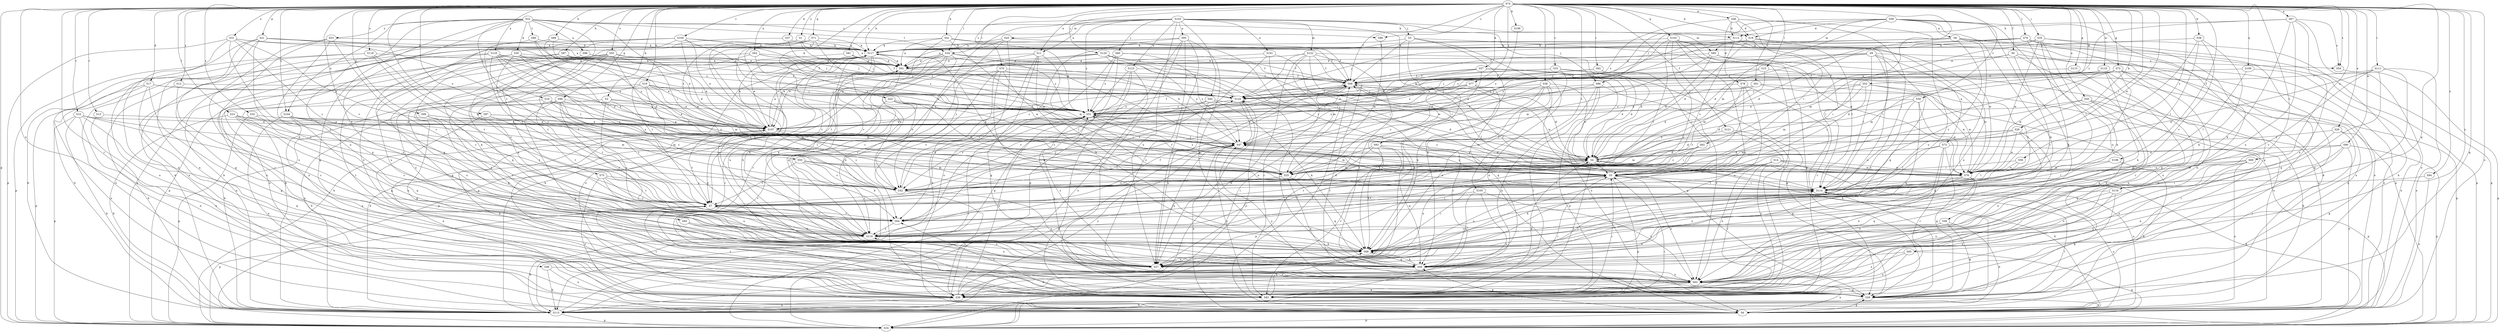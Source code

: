 strict digraph  {
S74;
S103;
S22;
S58;
S9;
S14;
S67;
S46;
S95;
S98;
S8;
S73;
S91;
S2;
S38;
S112;
S113;
S88;
S49;
S119;
S17;
S18;
S78;
S4;
S26;
S101;
S84;
S107;
S121;
S0;
S108;
S66;
S71;
S99;
S72;
S28;
S87;
S89;
S117;
S111;
S92;
S15;
S5;
S120;
S35;
S40;
S60;
S3;
S86;
S124;
S19;
S29;
S20;
S57;
S41;
S106;
S93;
S30;
S68;
S23;
S79;
S34;
S114;
S52;
S122;
S43;
S85;
S25;
S109;
S62;
S11;
S123;
S39;
S50;
S31;
S55;
S6;
S21;
S115;
S24;
S102;
S96;
S44;
S13;
S83;
S77;
S70;
S118;
S32;
S54;
S42;
S116;
S105;
S80;
S75;
S16;
S7;
S82;
S69;
S45;
S27;
S59;
S61;
S100;
S10;
S36;
S33;
S97;
S64;
S37;
S110;
S90;
S76;
S48;
S94;
S104;
S63;
S65;
S125;
S1;
S53;
S47;
S81;
S12;
S56;
S51;
S74 -> S67  [label=a];
S74 -> S46  [label=a];
S74 -> S2  [label=b];
S74 -> S38  [label=b];
S74 -> S88  [label=c];
S74 -> S17  [label=d];
S74 -> S18  [label=d];
S74 -> S26  [label=e];
S74 -> S121  [label=f];
S74 -> S0  [label=f];
S74 -> S108  [label=f];
S74 -> S66  [label=f];
S74 -> S71  [label=g];
S74 -> S99  [label=g];
S74 -> S72  [label=g];
S74 -> S28  [label=g];
S74 -> S87  [label=h];
S74 -> S89  [label=h];
S74 -> S117  [label=h];
S74 -> S111  [label=i];
S74 -> S92  [label=i];
S74 -> S15  [label=i];
S74 -> S5  [label=i];
S74 -> S120  [label=j];
S74 -> S35  [label=j];
S74 -> S19  [label=k];
S74 -> S29  [label=k];
S74 -> S20  [label=k];
S74 -> S57  [label=k];
S74 -> S41  [label=k];
S74 -> S106  [label=k];
S74 -> S23  [label=l];
S74 -> S79  [label=l];
S74 -> S34  [label=l];
S74 -> S52  [label=m];
S74 -> S109  [label=n];
S74 -> S62  [label=n];
S74 -> S11  [label=n];
S74 -> S50  [label=o];
S74 -> S31  [label=o];
S74 -> S55  [label=o];
S74 -> S6  [label=o];
S74 -> S21  [label=p];
S74 -> S115  [label=p];
S74 -> S24  [label=p];
S74 -> S102  [label=q];
S74 -> S96  [label=q];
S74 -> S44  [label=q];
S74 -> S13  [label=r];
S74 -> S83  [label=r];
S74 -> S77  [label=s];
S74 -> S70  [label=s];
S74 -> S118  [label=s];
S74 -> S32  [label=s];
S74 -> S54  [label=s];
S74 -> S116  [label=t];
S74 -> S105  [label=t];
S74 -> S82  [label=u];
S74 -> S69  [label=u];
S74 -> S45  [label=u];
S74 -> S59  [label=v];
S74 -> S61  [label=v];
S74 -> S100  [label=v];
S74 -> S10  [label=v];
S74 -> S36  [label=v];
S74 -> S33  [label=v];
S74 -> S97  [label=v];
S74 -> S64  [label=v];
S74 -> S37  [label=w];
S74 -> S110  [label=w];
S74 -> S90  [label=w];
S74 -> S76  [label=w];
S74 -> S48  [label=x];
S74 -> S94  [label=x];
S74 -> S104  [label=x];
S74 -> S65  [label=y];
S74 -> S125  [label=y];
S74 -> S1  [label=y];
S74 -> S81  [label=z];
S74 -> S12  [label=z];
S74 -> S56  [label=z];
S103 -> S95  [label=a];
S103 -> S101  [label=e];
S103 -> S40  [label=j];
S103 -> S60  [label=j];
S103 -> S3  [label=j];
S103 -> S86  [label=j];
S103 -> S93  [label=k];
S103 -> S34  [label=l];
S103 -> S122  [label=m];
S103 -> S43  [label=m];
S103 -> S85  [label=m];
S103 -> S11  [label=n];
S103 -> S123  [label=n];
S103 -> S39  [label=n];
S103 -> S27  [label=u];
S103 -> S51  [label=z];
S22 -> S98  [label=a];
S22 -> S112  [label=b];
S22 -> S88  [label=c];
S22 -> S84  [label=e];
S22 -> S28  [label=g];
S22 -> S5  [label=i];
S22 -> S30  [label=k];
S22 -> S34  [label=l];
S22 -> S80  [label=t];
S22 -> S75  [label=t];
S22 -> S16  [label=t];
S22 -> S27  [label=u];
S22 -> S104  [label=x];
S22 -> S53  [label=y];
S58 -> S8  [label=a];
S58 -> S49  [label=c];
S58 -> S18  [label=d];
S58 -> S107  [label=e];
S58 -> S28  [label=g];
S58 -> S86  [label=j];
S58 -> S68  [label=k];
S58 -> S85  [label=m];
S58 -> S25  [label=m];
S58 -> S27  [label=u];
S9 -> S73  [label=a];
S9 -> S91  [label=a];
S9 -> S107  [label=e];
S9 -> S114  [label=l];
S9 -> S44  [label=q];
S9 -> S54  [label=s];
S9 -> S27  [label=u];
S9 -> S51  [label=z];
S14 -> S119  [label=c];
S14 -> S6  [label=o];
S14 -> S24  [label=p];
S14 -> S83  [label=r];
S14 -> S7  [label=t];
S14 -> S76  [label=w];
S14 -> S63  [label=x];
S67 -> S112  [label=b];
S67 -> S68  [label=k];
S67 -> S6  [label=o];
S67 -> S54  [label=s];
S67 -> S27  [label=u];
S67 -> S63  [label=x];
S67 -> S51  [label=z];
S46 -> S112  [label=b];
S46 -> S18  [label=d];
S46 -> S78  [label=d];
S46 -> S5  [label=i];
S46 -> S114  [label=l];
S46 -> S27  [label=u];
S46 -> S51  [label=z];
S95 -> S117  [label=h];
S95 -> S24  [label=p];
S95 -> S44  [label=q];
S95 -> S83  [label=r];
S95 -> S42  [label=s];
S95 -> S27  [label=u];
S95 -> S63  [label=x];
S98 -> S91  [label=a];
S98 -> S64  [label=v];
S8 -> S113  [label=b];
S8 -> S119  [label=c];
S8 -> S4  [label=d];
S8 -> S117  [label=h];
S8 -> S124  [label=j];
S8 -> S24  [label=p];
S8 -> S64  [label=v];
S73 -> S4  [label=d];
S73 -> S28  [label=g];
S73 -> S114  [label=l];
S73 -> S39  [label=n];
S73 -> S24  [label=p];
S73 -> S83  [label=r];
S91 -> S66  [label=f];
S91 -> S83  [label=r];
S91 -> S42  [label=s];
S2 -> S119  [label=c];
S2 -> S107  [label=e];
S2 -> S28  [label=g];
S2 -> S114  [label=l];
S2 -> S51  [label=z];
S38 -> S117  [label=h];
S38 -> S5  [label=i];
S38 -> S68  [label=k];
S38 -> S114  [label=l];
S38 -> S64  [label=v];
S112 -> S117  [label=h];
S112 -> S114  [label=l];
S112 -> S24  [label=p];
S112 -> S42  [label=s];
S113 -> S117  [label=h];
S113 -> S124  [label=j];
S113 -> S114  [label=l];
S113 -> S24  [label=p];
S113 -> S47  [label=y];
S113 -> S51  [label=z];
S88 -> S25  [label=m];
S49 -> S113  [label=b];
S49 -> S119  [label=c];
S49 -> S28  [label=g];
S49 -> S27  [label=u];
S119 -> S113  [label=b];
S119 -> S66  [label=f];
S119 -> S5  [label=i];
S119 -> S68  [label=k];
S17 -> S107  [label=e];
S17 -> S28  [label=g];
S17 -> S124  [label=j];
S17 -> S39  [label=n];
S17 -> S6  [label=o];
S17 -> S24  [label=p];
S18 -> S4  [label=d];
S18 -> S117  [label=h];
S18 -> S114  [label=l];
S18 -> S6  [label=o];
S18 -> S63  [label=x];
S18 -> S47  [label=y];
S18 -> S51  [label=z];
S78 -> S113  [label=b];
S78 -> S119  [label=c];
S78 -> S124  [label=j];
S78 -> S7  [label=t];
S78 -> S27  [label=u];
S4 -> S5  [label=i];
S4 -> S25  [label=m];
S4 -> S83  [label=r];
S4 -> S27  [label=u];
S4 -> S64  [label=v];
S4 -> S76  [label=w];
S26 -> S28  [label=g];
S26 -> S44  [label=q];
S26 -> S83  [label=r];
S26 -> S47  [label=y];
S101 -> S91  [label=a];
S101 -> S5  [label=i];
S101 -> S25  [label=m];
S101 -> S64  [label=v];
S84 -> S119  [label=c];
S84 -> S27  [label=u];
S84 -> S63  [label=x];
S107 -> S91  [label=a];
S107 -> S66  [label=f];
S107 -> S117  [label=h];
S107 -> S39  [label=n];
S107 -> S42  [label=s];
S107 -> S7  [label=t];
S107 -> S47  [label=y];
S121 -> S28  [label=g];
S121 -> S83  [label=r];
S121 -> S47  [label=y];
S0 -> S91  [label=a];
S0 -> S119  [label=c];
S0 -> S5  [label=i];
S0 -> S6  [label=o];
S0 -> S83  [label=r];
S108 -> S113  [label=b];
S108 -> S114  [label=l];
S108 -> S76  [label=w];
S66 -> S124  [label=j];
S66 -> S68  [label=k];
S66 -> S114  [label=l];
S66 -> S27  [label=u];
S66 -> S76  [label=w];
S71 -> S119  [label=c];
S71 -> S66  [label=f];
S71 -> S117  [label=h];
S71 -> S83  [label=r];
S71 -> S27  [label=u];
S71 -> S64  [label=v];
S71 -> S51  [label=z];
S99 -> S107  [label=e];
S99 -> S68  [label=k];
S99 -> S7  [label=t];
S99 -> S47  [label=y];
S72 -> S4  [label=d];
S72 -> S66  [label=f];
S72 -> S28  [label=g];
S72 -> S5  [label=i];
S72 -> S114  [label=l];
S72 -> S25  [label=m];
S72 -> S39  [label=n];
S72 -> S63  [label=x];
S28 -> S113  [label=b];
S28 -> S66  [label=f];
S28 -> S114  [label=l];
S28 -> S6  [label=o];
S28 -> S47  [label=y];
S87 -> S91  [label=a];
S87 -> S119  [label=c];
S87 -> S66  [label=f];
S87 -> S124  [label=j];
S87 -> S39  [label=n];
S89 -> S117  [label=h];
S89 -> S7  [label=t];
S89 -> S47  [label=y];
S89 -> S51  [label=z];
S117 -> S91  [label=a];
S117 -> S107  [label=e];
S117 -> S68  [label=k];
S117 -> S24  [label=p];
S117 -> S42  [label=s];
S117 -> S7  [label=t];
S117 -> S27  [label=u];
S111 -> S66  [label=f];
S111 -> S6  [label=o];
S111 -> S44  [label=q];
S111 -> S64  [label=v];
S111 -> S76  [label=w];
S111 -> S63  [label=x];
S92 -> S66  [label=f];
S92 -> S5  [label=i];
S92 -> S6  [label=o];
S92 -> S51  [label=z];
S15 -> S107  [label=e];
S15 -> S66  [label=f];
S15 -> S25  [label=m];
S15 -> S76  [label=w];
S5 -> S114  [label=l];
S5 -> S24  [label=p];
S5 -> S27  [label=u];
S5 -> S63  [label=x];
S5 -> S47  [label=y];
S120 -> S91  [label=a];
S120 -> S119  [label=c];
S120 -> S4  [label=d];
S120 -> S107  [label=e];
S120 -> S66  [label=f];
S120 -> S5  [label=i];
S120 -> S76  [label=w];
S35 -> S113  [label=b];
S35 -> S117  [label=h];
S35 -> S68  [label=k];
S35 -> S114  [label=l];
S35 -> S25  [label=m];
S35 -> S39  [label=n];
S35 -> S76  [label=w];
S40 -> S4  [label=d];
S40 -> S68  [label=k];
S40 -> S42  [label=s];
S40 -> S27  [label=u];
S40 -> S51  [label=z];
S60 -> S91  [label=a];
S60 -> S66  [label=f];
S60 -> S24  [label=p];
S60 -> S64  [label=v];
S60 -> S47  [label=y];
S60 -> S51  [label=z];
S3 -> S66  [label=f];
S3 -> S117  [label=h];
S3 -> S39  [label=n];
S3 -> S6  [label=o];
S3 -> S44  [label=q];
S3 -> S76  [label=w];
S86 -> S107  [label=e];
S86 -> S124  [label=j];
S86 -> S39  [label=n];
S86 -> S24  [label=p];
S86 -> S83  [label=r];
S86 -> S63  [label=x];
S124 -> S66  [label=f];
S124 -> S117  [label=h];
S124 -> S27  [label=u];
S124 -> S47  [label=y];
S124 -> S51  [label=z];
S19 -> S113  [label=b];
S19 -> S107  [label=e];
S19 -> S124  [label=j];
S19 -> S25  [label=m];
S19 -> S42  [label=s];
S19 -> S27  [label=u];
S19 -> S51  [label=z];
S29 -> S4  [label=d];
S29 -> S68  [label=k];
S29 -> S25  [label=m];
S29 -> S76  [label=w];
S29 -> S63  [label=x];
S29 -> S47  [label=y];
S20 -> S113  [label=b];
S20 -> S5  [label=i];
S20 -> S25  [label=m];
S20 -> S83  [label=r];
S20 -> S51  [label=z];
S57 -> S4  [label=d];
S57 -> S66  [label=f];
S57 -> S124  [label=j];
S57 -> S6  [label=o];
S57 -> S42  [label=s];
S57 -> S47  [label=y];
S41 -> S91  [label=a];
S41 -> S66  [label=f];
S41 -> S117  [label=h];
S41 -> S25  [label=m];
S41 -> S83  [label=r];
S41 -> S51  [label=z];
S106 -> S47  [label=y];
S93 -> S4  [label=d];
S93 -> S68  [label=k];
S93 -> S25  [label=m];
S93 -> S24  [label=p];
S93 -> S44  [label=q];
S93 -> S83  [label=r];
S30 -> S91  [label=a];
S30 -> S4  [label=d];
S30 -> S107  [label=e];
S30 -> S6  [label=o];
S30 -> S42  [label=s];
S30 -> S7  [label=t];
S30 -> S27  [label=u];
S68 -> S5  [label=i];
S68 -> S44  [label=q];
S68 -> S27  [label=u];
S23 -> S113  [label=b];
S23 -> S119  [label=c];
S23 -> S107  [label=e];
S23 -> S25  [label=m];
S23 -> S44  [label=q];
S23 -> S42  [label=s];
S79 -> S4  [label=d];
S79 -> S66  [label=f];
S79 -> S28  [label=g];
S79 -> S117  [label=h];
S79 -> S68  [label=k];
S79 -> S24  [label=p];
S79 -> S83  [label=r];
S34 -> S91  [label=a];
S34 -> S107  [label=e];
S34 -> S68  [label=k];
S34 -> S6  [label=o];
S34 -> S44  [label=q];
S34 -> S7  [label=t];
S34 -> S47  [label=y];
S34 -> S51  [label=z];
S114 -> S66  [label=f];
S114 -> S117  [label=h];
S114 -> S5  [label=i];
S114 -> S6  [label=o];
S114 -> S7  [label=t];
S52 -> S107  [label=e];
S52 -> S5  [label=i];
S52 -> S124  [label=j];
S52 -> S114  [label=l];
S52 -> S25  [label=m];
S52 -> S76  [label=w];
S122 -> S91  [label=a];
S122 -> S113  [label=b];
S122 -> S4  [label=d];
S122 -> S66  [label=f];
S122 -> S5  [label=i];
S122 -> S124  [label=j];
S122 -> S83  [label=r];
S122 -> S63  [label=x];
S43 -> S91  [label=a];
S43 -> S117  [label=h];
S43 -> S5  [label=i];
S43 -> S6  [label=o];
S43 -> S42  [label=s];
S85 -> S91  [label=a];
S85 -> S4  [label=d];
S85 -> S25  [label=m];
S85 -> S6  [label=o];
S85 -> S83  [label=r];
S25 -> S44  [label=q];
S25 -> S42  [label=s];
S25 -> S63  [label=x];
S25 -> S51  [label=z];
S109 -> S66  [label=f];
S109 -> S114  [label=l];
S109 -> S6  [label=o];
S62 -> S91  [label=a];
S62 -> S124  [label=j];
S62 -> S7  [label=t];
S62 -> S76  [label=w];
S62 -> S63  [label=x];
S62 -> S51  [label=z];
S11 -> S91  [label=a];
S11 -> S113  [label=b];
S11 -> S107  [label=e];
S11 -> S28  [label=g];
S11 -> S68  [label=k];
S11 -> S25  [label=m];
S123 -> S66  [label=f];
S123 -> S6  [label=o];
S123 -> S83  [label=r];
S123 -> S64  [label=v];
S123 -> S51  [label=z];
S39 -> S113  [label=b];
S39 -> S4  [label=d];
S39 -> S5  [label=i];
S39 -> S7  [label=t];
S39 -> S47  [label=y];
S39 -> S51  [label=z];
S50 -> S119  [label=c];
S50 -> S5  [label=i];
S50 -> S25  [label=m];
S50 -> S42  [label=s];
S50 -> S7  [label=t];
S31 -> S117  [label=h];
S31 -> S39  [label=n];
S31 -> S24  [label=p];
S31 -> S42  [label=s];
S31 -> S64  [label=v];
S31 -> S47  [label=y];
S31 -> S51  [label=z];
S55 -> S91  [label=a];
S55 -> S113  [label=b];
S55 -> S107  [label=e];
S55 -> S28  [label=g];
S55 -> S68  [label=k];
S55 -> S114  [label=l];
S55 -> S24  [label=p];
S55 -> S44  [label=q];
S55 -> S83  [label=r];
S55 -> S7  [label=t];
S6 -> S4  [label=d];
S6 -> S107  [label=e];
S6 -> S66  [label=f];
S6 -> S28  [label=g];
S6 -> S24  [label=p];
S6 -> S44  [label=q];
S6 -> S63  [label=x];
S21 -> S91  [label=a];
S21 -> S119  [label=c];
S21 -> S28  [label=g];
S21 -> S117  [label=h];
S21 -> S114  [label=l];
S21 -> S39  [label=n];
S21 -> S6  [label=o];
S115 -> S66  [label=f];
S115 -> S44  [label=q];
S24 -> S117  [label=h];
S24 -> S5  [label=i];
S102 -> S119  [label=c];
S102 -> S28  [label=g];
S102 -> S117  [label=h];
S102 -> S114  [label=l];
S102 -> S83  [label=r];
S102 -> S7  [label=t];
S102 -> S27  [label=u];
S102 -> S76  [label=w];
S102 -> S47  [label=y];
S96 -> S113  [label=b];
S96 -> S119  [label=c];
S96 -> S28  [label=g];
S96 -> S25  [label=m];
S96 -> S44  [label=q];
S96 -> S7  [label=t];
S96 -> S51  [label=z];
S44 -> S117  [label=h];
S44 -> S124  [label=j];
S44 -> S68  [label=k];
S44 -> S114  [label=l];
S44 -> S39  [label=n];
S44 -> S63  [label=x];
S13 -> S107  [label=e];
S13 -> S39  [label=n];
S83 -> S119  [label=c];
S83 -> S5  [label=i];
S83 -> S68  [label=k];
S83 -> S7  [label=t];
S83 -> S64  [label=v];
S83 -> S47  [label=y];
S77 -> S4  [label=d];
S77 -> S124  [label=j];
S77 -> S44  [label=q];
S77 -> S47  [label=y];
S77 -> S51  [label=z];
S70 -> S113  [label=b];
S70 -> S119  [label=c];
S70 -> S66  [label=f];
S70 -> S5  [label=i];
S70 -> S68  [label=k];
S70 -> S114  [label=l];
S70 -> S64  [label=v];
S118 -> S91  [label=a];
S118 -> S113  [label=b];
S118 -> S25  [label=m];
S118 -> S24  [label=p];
S118 -> S7  [label=t];
S32 -> S107  [label=e];
S32 -> S24  [label=p];
S32 -> S44  [label=q];
S54 -> S24  [label=p];
S42 -> S4  [label=d];
S42 -> S39  [label=n];
S42 -> S27  [label=u];
S42 -> S51  [label=z];
S116 -> S28  [label=g];
S116 -> S39  [label=n];
S116 -> S7  [label=t];
S116 -> S63  [label=x];
S105 -> S39  [label=n];
S105 -> S44  [label=q];
S105 -> S7  [label=t];
S105 -> S63  [label=x];
S80 -> S113  [label=b];
S80 -> S107  [label=e];
S80 -> S117  [label=h];
S80 -> S5  [label=i];
S75 -> S6  [label=o];
S75 -> S42  [label=s];
S75 -> S7  [label=t];
S75 -> S27  [label=u];
S75 -> S64  [label=v];
S16 -> S25  [label=m];
S16 -> S39  [label=n];
S16 -> S42  [label=s];
S16 -> S7  [label=t];
S16 -> S51  [label=z];
S7 -> S66  [label=f];
S7 -> S5  [label=i];
S7 -> S124  [label=j];
S7 -> S68  [label=k];
S7 -> S24  [label=p];
S7 -> S64  [label=v];
S82 -> S4  [label=d];
S82 -> S5  [label=i];
S82 -> S25  [label=m];
S82 -> S64  [label=v];
S69 -> S25  [label=m];
S69 -> S39  [label=n];
S69 -> S6  [label=o];
S69 -> S76  [label=w];
S69 -> S63  [label=x];
S45 -> S113  [label=b];
S45 -> S5  [label=i];
S45 -> S44  [label=q];
S45 -> S83  [label=r];
S45 -> S51  [label=z];
S27 -> S51  [label=z];
S59 -> S119  [label=c];
S59 -> S4  [label=d];
S59 -> S44  [label=q];
S59 -> S76  [label=w];
S59 -> S51  [label=z];
S61 -> S4  [label=d];
S61 -> S107  [label=e];
S61 -> S124  [label=j];
S61 -> S76  [label=w];
S61 -> S63  [label=x];
S100 -> S113  [label=b];
S100 -> S4  [label=d];
S100 -> S107  [label=e];
S100 -> S117  [label=h];
S100 -> S124  [label=j];
S100 -> S68  [label=k];
S100 -> S24  [label=p];
S100 -> S44  [label=q];
S100 -> S47  [label=y];
S10 -> S113  [label=b];
S10 -> S119  [label=c];
S10 -> S4  [label=d];
S10 -> S107  [label=e];
S10 -> S28  [label=g];
S10 -> S39  [label=n];
S10 -> S24  [label=p];
S36 -> S4  [label=d];
S36 -> S28  [label=g];
S36 -> S124  [label=j];
S36 -> S68  [label=k];
S36 -> S83  [label=r];
S36 -> S42  [label=s];
S36 -> S27  [label=u];
S33 -> S4  [label=d];
S33 -> S107  [label=e];
S33 -> S66  [label=f];
S33 -> S28  [label=g];
S33 -> S68  [label=k];
S97 -> S107  [label=e];
S97 -> S28  [label=g];
S97 -> S7  [label=t];
S97 -> S47  [label=y];
S64 -> S119  [label=c];
S64 -> S7  [label=t];
S37 -> S117  [label=h];
S37 -> S124  [label=j];
S37 -> S6  [label=o];
S110 -> S66  [label=f];
S110 -> S124  [label=j];
S110 -> S68  [label=k];
S110 -> S39  [label=n];
S110 -> S24  [label=p];
S110 -> S76  [label=w];
S90 -> S4  [label=d];
S90 -> S39  [label=n];
S90 -> S6  [label=o];
S90 -> S24  [label=p];
S90 -> S42  [label=s];
S90 -> S63  [label=x];
S76 -> S68  [label=k];
S76 -> S44  [label=q];
S76 -> S27  [label=u];
S76 -> S63  [label=x];
S76 -> S51  [label=z];
S48 -> S113  [label=b];
S48 -> S39  [label=n];
S48 -> S63  [label=x];
S94 -> S114  [label=l];
S94 -> S6  [label=o];
S104 -> S119  [label=c];
S104 -> S107  [label=e];
S104 -> S25  [label=m];
S104 -> S39  [label=n];
S104 -> S6  [label=o];
S104 -> S27  [label=u];
S63 -> S28  [label=g];
S63 -> S39  [label=n];
S63 -> S83  [label=r];
S65 -> S39  [label=n];
S65 -> S24  [label=p];
S65 -> S44  [label=q];
S65 -> S63  [label=x];
S125 -> S91  [label=a];
S125 -> S113  [label=b];
S125 -> S4  [label=d];
S125 -> S107  [label=e];
S125 -> S114  [label=l];
S125 -> S6  [label=o];
S125 -> S42  [label=s];
S125 -> S51  [label=z];
S1 -> S91  [label=a];
S1 -> S117  [label=h];
S1 -> S124  [label=j];
S1 -> S76  [label=w];
S1 -> S63  [label=x];
S53 -> S117  [label=h];
S53 -> S44  [label=q];
S53 -> S83  [label=r];
S53 -> S64  [label=v];
S53 -> S63  [label=x];
S47 -> S4  [label=d];
S47 -> S117  [label=h];
S47 -> S6  [label=o];
S47 -> S42  [label=s];
S47 -> S27  [label=u];
S81 -> S91  [label=a];
S81 -> S66  [label=f];
S81 -> S124  [label=j];
S81 -> S63  [label=x];
S12 -> S113  [label=b];
S12 -> S124  [label=j];
S12 -> S27  [label=u];
S56 -> S5  [label=i];
S56 -> S114  [label=l];
S56 -> S76  [label=w];
S51 -> S107  [label=e];
S51 -> S66  [label=f];
S51 -> S114  [label=l];
S51 -> S42  [label=s];
S51 -> S76  [label=w];
S51 -> S63  [label=x];
}
